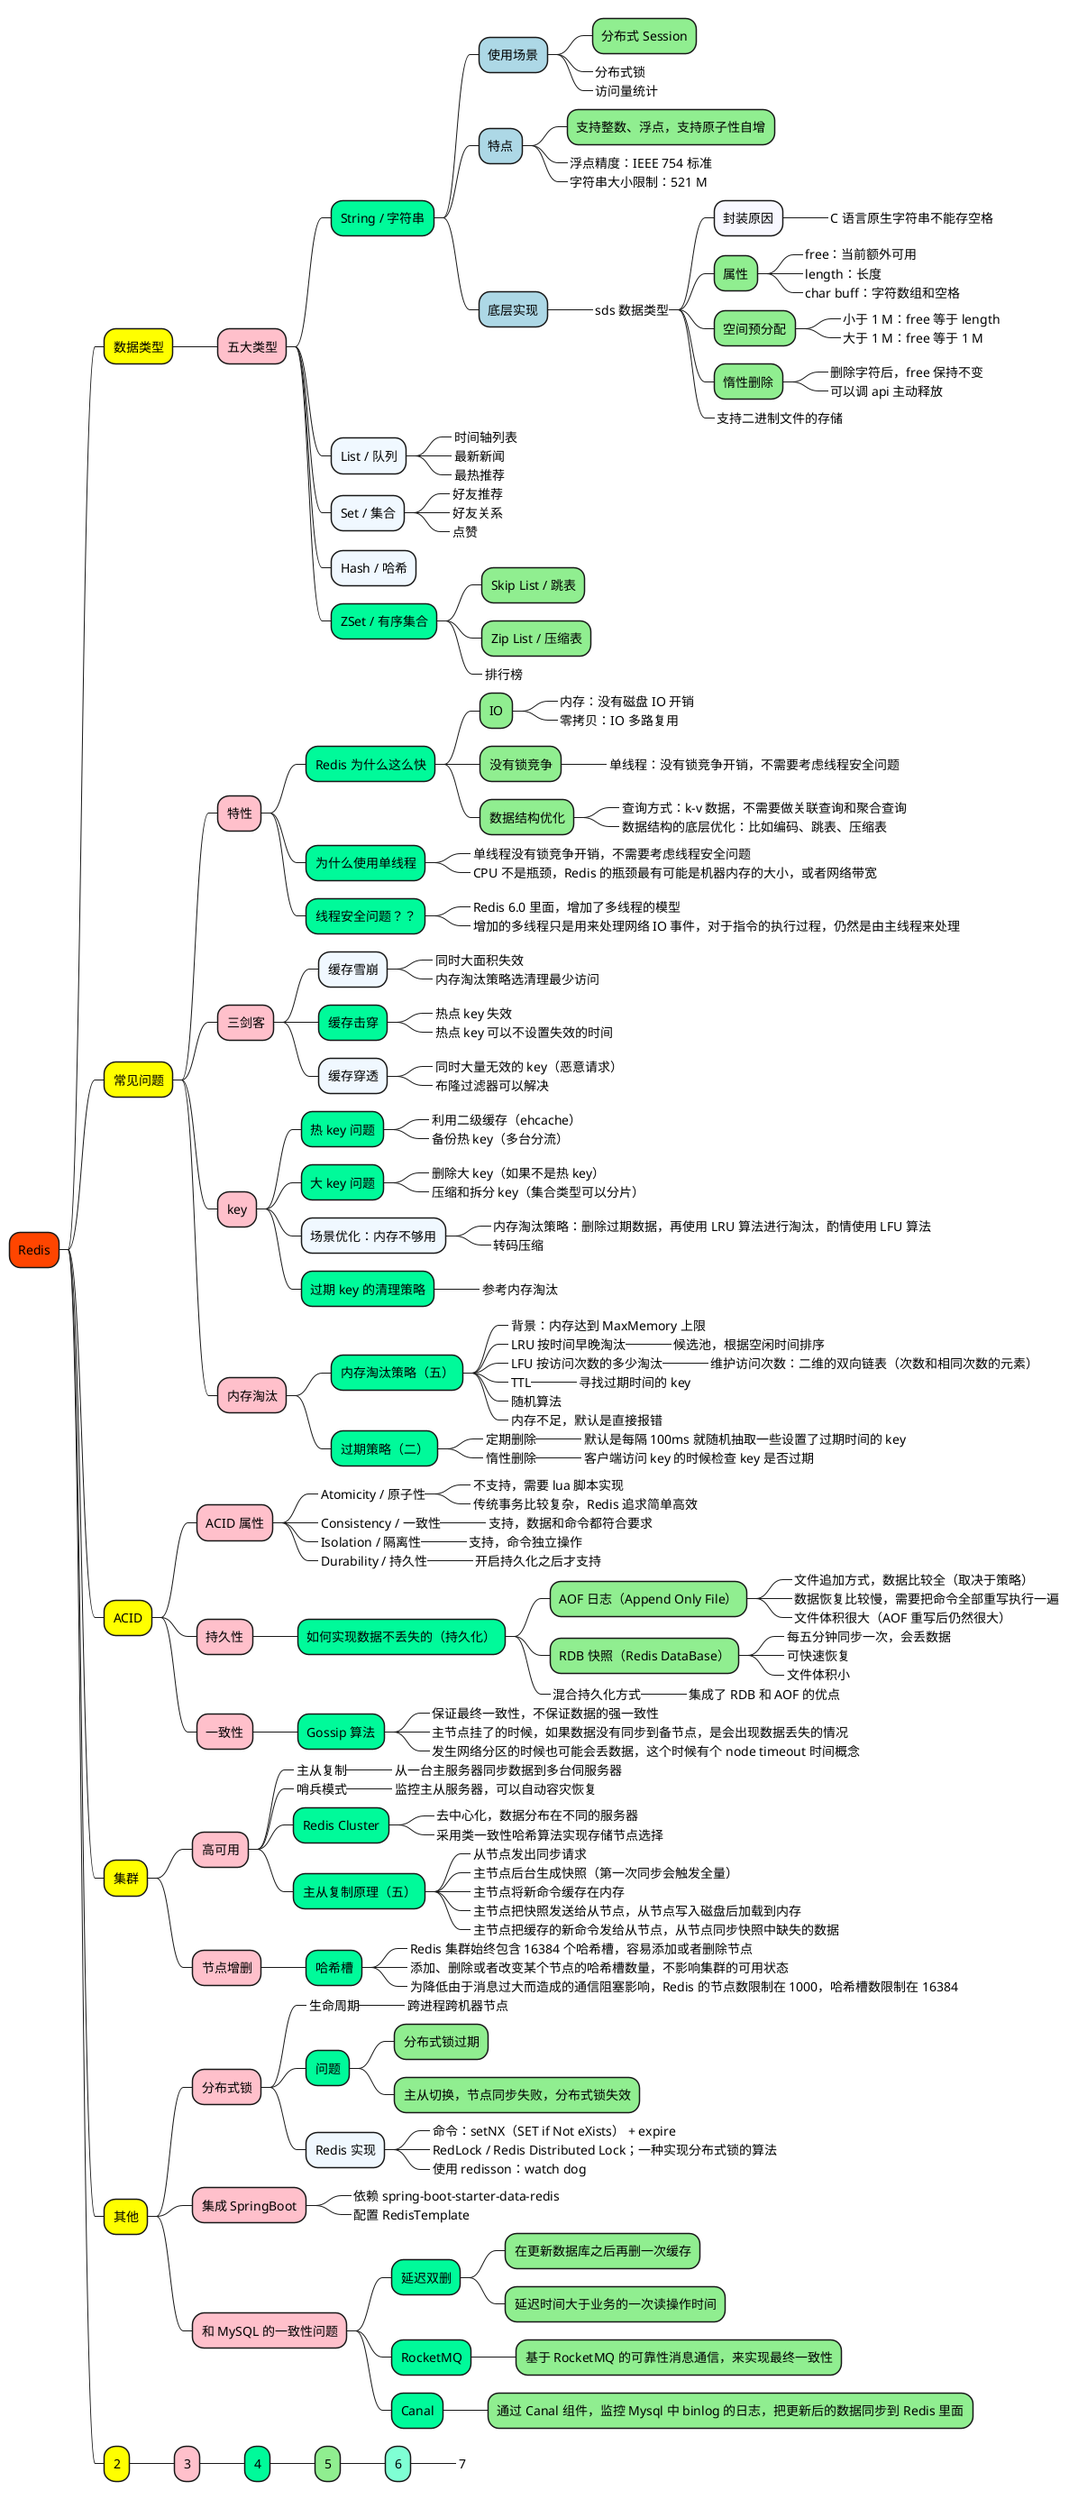 @startmindmap

+[#OrangeRed] Redis

++[#yellow] 数据类型

+++[#Pink] 五大类型

++++[#MediumSpringGreen] String / 字符串
+++++[#LightBlue] 使用场景
++++++[#LightGreen] 分布式 Session
++++++[#GhostWhite]_ 分布式锁
++++++[#GhostWhite]_ 访问量统计

+++++[#LightBlue] 特点
++++++[#LightGreen] 支持整数、浮点，支持原子性自增
++++++[#LightGreen]_ 浮点精度：IEEE 754 标准
++++++[#LightGreen]_ 字符串大小限制：521 M

+++++[#LightBlue] 底层实现
++++++[#Aquamarine]_ sds 数据类型
+++++++[#GhostWhite] 封装原因
++++++++[#LightGreen]_ C 语言原生字符串不能存空格
+++++++[#LightGreen] 属性
++++++++[#LightGreen]_ free：当前额外可用
++++++++[#LightGreen]_ length：长度
++++++++[#LightGreen]_ char buff：字符数组和空格
+++++++[#LightGreen] 空间预分配
++++++++[#LightGreen]_ 小于 1 M：free 等于 length
++++++++[#LightGreen]_ 大于 1 M：free 等于 1 M
+++++++[#LightGreen] 惰性删除
++++++++[#LightGreen]_ 删除字符后，free 保持不变
++++++++[#LightGreen]_ 可以调 api 主动释放
+++++++[#LightGreen]_ 支持二进制文件的存储

++++[#AliceBlue] List / 队列
+++++[#GhostWhite]_ 时间轴列表
+++++[#GhostWhite]_ 最新新闻
+++++[#GhostWhite]_ 最热推荐

++++[#AliceBlue] Set / 集合
+++++[#GhostWhite]_ 好友推荐
+++++[#GhostWhite]_ 好友关系
+++++[#GhostWhite]_ 点赞

++++[#AliceBlue] Hash / 哈希

++++[#MediumSpringGreen] ZSet / 有序集合
+++++[#LightGreen] Skip List / 跳表
+++++[#LightGreen] Zip List / 压缩表
+++++[#GhostWhite]_ 排行榜


++[#yellow] 常见问题

+++[#Pink] 特性

++++[#MediumSpringGreen] Redis 为什么这么快
+++++[#LightGreen] IO
++++++[#Aquamarine]_ 内存：没有磁盘 IO 开销
++++++[#Aquamarine]_ 零拷贝：IO 多路复用
+++++[#LightGreen] 没有锁竞争
++++++[#Aquamarine]_ 单线程：没有锁竞争开销，不需要考虑线程安全问题
+++++[#LightGreen] 数据结构优化
++++++[#Aquamarine]_ 查询方式：k-v 数据，不需要做关联查询和聚合查询
++++++[#Aquamarine]_ 数据结构的底层优化：比如编码、跳表、压缩表

++++[#MediumSpringGreen] 为什么使用单线程
+++++[#AliceBlue]_ 单线程没有锁竞争开销，不需要考虑线程安全问题
+++++[#AliceBlue]_ CPU 不是瓶颈，Redis 的瓶颈最有可能是机器内存的大小，或者网络带宽

++++[#MediumSpringGreen] 线程安全问题？？
+++++[#AliceBlue]_ Redis 6.0 里面，增加了多线程的模型
+++++[#AliceBlue]_ 增加的多线程只是用来处理网络 IO 事件，对于指令的执行过程，仍然是由主线程来处理



+++[#Pink] 三剑客

++++[#AliceBlue] 缓存雪崩
+++++[#AliceBlue]_ 同时大面积失效
+++++[#AliceBlue]_ 内存淘汰策略选清理最少访问

++++[#MediumSpringGreen] 缓存击穿
+++++[#MediumSpringGreen]_ 热点 key 失效
+++++[#MediumSpringGreen]_ 热点 key 可以不设置失效的时间

++++[#AliceBlue] 缓存穿透
+++++[#AliceBlue]_ 同时大量无效的 key（恶意请求）
+++++[#AliceBlue]_ 布隆过滤器可以解决


+++[#Pink] key

++++[#MediumSpringGreen] 热 key 问题
+++++[#MediumSpringGreen]_ 利用二级缓存（ehcache）
+++++[#MediumSpringGreen]_ 备份热 key（多台分流）

++++[#MediumSpringGreen] 大 key 问题
+++++[#MediumSpringGreen]_ 删除大 key（如果不是热 key）
+++++[#MediumSpringGreen]_ 压缩和拆分 key（集合类型可以分片）

++++[#AliceBlue] 场景优化：内存不够用
+++++[#MediumSpringGreen]_ 内存淘汰策略：删除过期数据，再使用 LRU 算法进行淘汰，酌情使用 LFU 算法
+++++[#MediumSpringGreen]_ 转码压缩

++++[#MediumSpringGreen] 过期 key 的清理策略
+++++[#MediumSpringGreen]_ 参考内存淘汰


+++[#Pink] 内存淘汰

++++[#MediumSpringGreen] 内存淘汰策略（五）
+++++[#MediumSpringGreen]_ 背景：内存达到 MaxMemory 上限
+++++[#MediumSpringGreen]_ LRU 按时间早晚淘汰
++++++[#LightGreen]_ 候选池，根据空闲时间排序
+++++[#MediumSpringGreen]_ LFU 按访问次数的多少淘汰
++++++[#LightGreen]_ 维护访问次数：二维的双向链表（次数和相同次数的元素）
+++++[#MediumSpringGreen]_ TTL
++++++[#LightGreen]_ 寻找过期时间的 key
+++++[#MediumSpringGreen]_ 随机算法
+++++[#MediumSpringGreen]_ 内存不足，默认是直接报错

++++[#MediumSpringGreen] 过期策略（二）
+++++[#MediumSpringGreen]_ 定期删除
++++++[#LightGreen]_ 默认是每隔 100ms 就随机抽取一些设置了过期时间的 key
+++++[#MediumSpringGreen]_ 惰性删除
++++++[#LightGreen]_ 客户端访问 key 的时候检查 key 是否过期


++[#yellow] ACID

+++[#Pink] ACID 属性
++++[#MediumSpringGreen]_ Atomicity / 原子性
+++++[#AliceBlue]_ 不支持，需要 lua 脚本实现
+++++[#AliceBlue]_ 传统事务比较复杂，Redis 追求简单高效
++++[#MediumSpringGreen]_ Consistency / 一致性
+++++[#AliceBlue]_ 支持，数据和命令都符合要求
++++[#MediumSpringGreen]_ Isolation / 隔离性
+++++[#AliceBlue]_ 支持，命令独立操作
++++[#MediumSpringGreen]_ Durability / 持久性
+++++[#AliceBlue]_ 开启持久化之后才支持

+++[#Pink] 持久性
++++[#MediumSpringGreen] 如何实现数据不丢失的（持久化）

+++++[#LightGreen] AOF 日志（Append Only File）
++++++[#AliceBlue]_ 文件追加方式，数据比较全（取决于策略）
++++++[#AliceBlue]_ 数据恢复比较慢，需要把命令全部重写执行一遍
++++++[#AliceBlue]_ 文件体积很大（AOF 重写后仍然很大）

+++++[#LightGreen] RDB 快照（Redis DataBase）
++++++[#AliceBlue]_ 每五分钟同步一次，会丢数据
++++++[#AliceBlue]_ 可快速恢复
++++++[#AliceBlue]_ 文件体积小
+++++[#LightGreen]_ 混合持久化方式

++++++[#AliceBlue]_ 集成了 RDB 和 AOF 的优点


+++[#Pink] 一致性
++++[#MediumSpringGreen] Gossip 算法
+++++[#LightGreen]_ 保证最终一致性，不保证数据的强一致性
+++++[#LightGreen]_ 主节点挂了的时候，如果数据没有同步到备节点，是会出现数据丢失的情况
+++++[#LightGreen]_ 发生网络分区的时候也可能会丢数据，这个时候有个 node timeout 时间概念


++[#yellow] 集群

+++[#Pink] 高可用
++++[#AliceBlue]_ 主从复制
+++++[#AliceBlue]_ 从一台主服务器同步数据到多台伺服务器
++++[#AliceBlue]_ 哨兵模式
+++++[#AliceBlue]_ 监控主从服务器，可以自动容灾恢复
++++[#MediumSpringGreen] Redis Cluster
+++++[#AliceBlue]_ 去中心化，数据分布在不同的服务器
+++++[#AliceBlue]_ 采用类一致性哈希算法实现存储节点选择

++++[#MediumSpringGreen] 主从复制原理（五）
+++++[#LightGreen]_ 从节点发出同步请求
+++++[#LightGreen]_ 主节点后台生成快照（第一次同步会触发全量）
+++++[#LightGreen]_ 主节点将新命令缓存在内存
+++++[#LightGreen]_ 主节点把快照发送给从节点，从节点写入磁盘后加载到内存
+++++[#LightGreen]_ 主节点把缓存的新命令发给从节点，从节点同步快照中缺失的数据

+++[#Pink] 节点增删

++++[#MediumSpringGreen] 哈希槽
+++++[#LightGreen]_ Redis 集群始终包含 16384 个哈希槽，容易添加或者删除节点
+++++[#LightGreen]_ 添加、删除或者改变某个节点的哈希槽数量，不影响集群的可用状态
+++++[#LightGreen]_ 为降低由于消息过大而造成的通信阻塞影响，Redis 的节点数限制在 1000，哈希槽数限制在 16384


++[#yellow] 其他

+++[#Pink] 分布式锁

++++[#MediumSpringGreen]_ 生命周期
+++++[#LightGreen]_ 跨进程跨机器节点

++++[#MediumSpringGreen] 问题
+++++[#LightGreen] 分布式锁过期
+++++[#LightGreen] 主从切换，节点同步失败，分布式锁失效

++++[#AliceBlue] Redis 实现
+++++[#LightGreen]_ 命令：setNX（SET if Not eXists） + expire
+++++[#LightGreen]_ RedLock / Redis Distributed Lock；一种实现分布式锁的算法
+++++[#LightGreen]_ 使用 redisson：watch dog


+++[#Pink] 集成 SpringBoot
++++[#AliceBlue]_ 依赖 spring-boot-starter-data-redis
++++[#AliceBlue]_ 配置 RedisTemplate


+++[#Pink] 和 MySQL 的一致性问题

++++[#MediumSpringGreen] 延迟双删
+++++[#LightGreen] 在更新数据库之后再删一次缓存
+++++[#LightGreen] 延迟时间大于业务的一次读操作时间

++++[#MediumSpringGreen] RocketMQ
+++++[#LightGreen] 基于 RocketMQ 的可靠性消息通信，来实现最终一致性

++++[#MediumSpringGreen] Canal
+++++[#LightGreen] 通过 Canal 组件，监控 Mysql 中 binlog 的日志，把更新后的数据同步到 Redis 里面



++[#yellow] 2

+++[#Pink] 3

++++[#MediumSpringGreen] 4
+++++[#LightGreen] 5
++++++[#Aquamarine] 6
+++++++[#Aquamarine]_ 7




'https://www.cnblogs.com/qdhxhz/p/15684650.html


@endmindmap